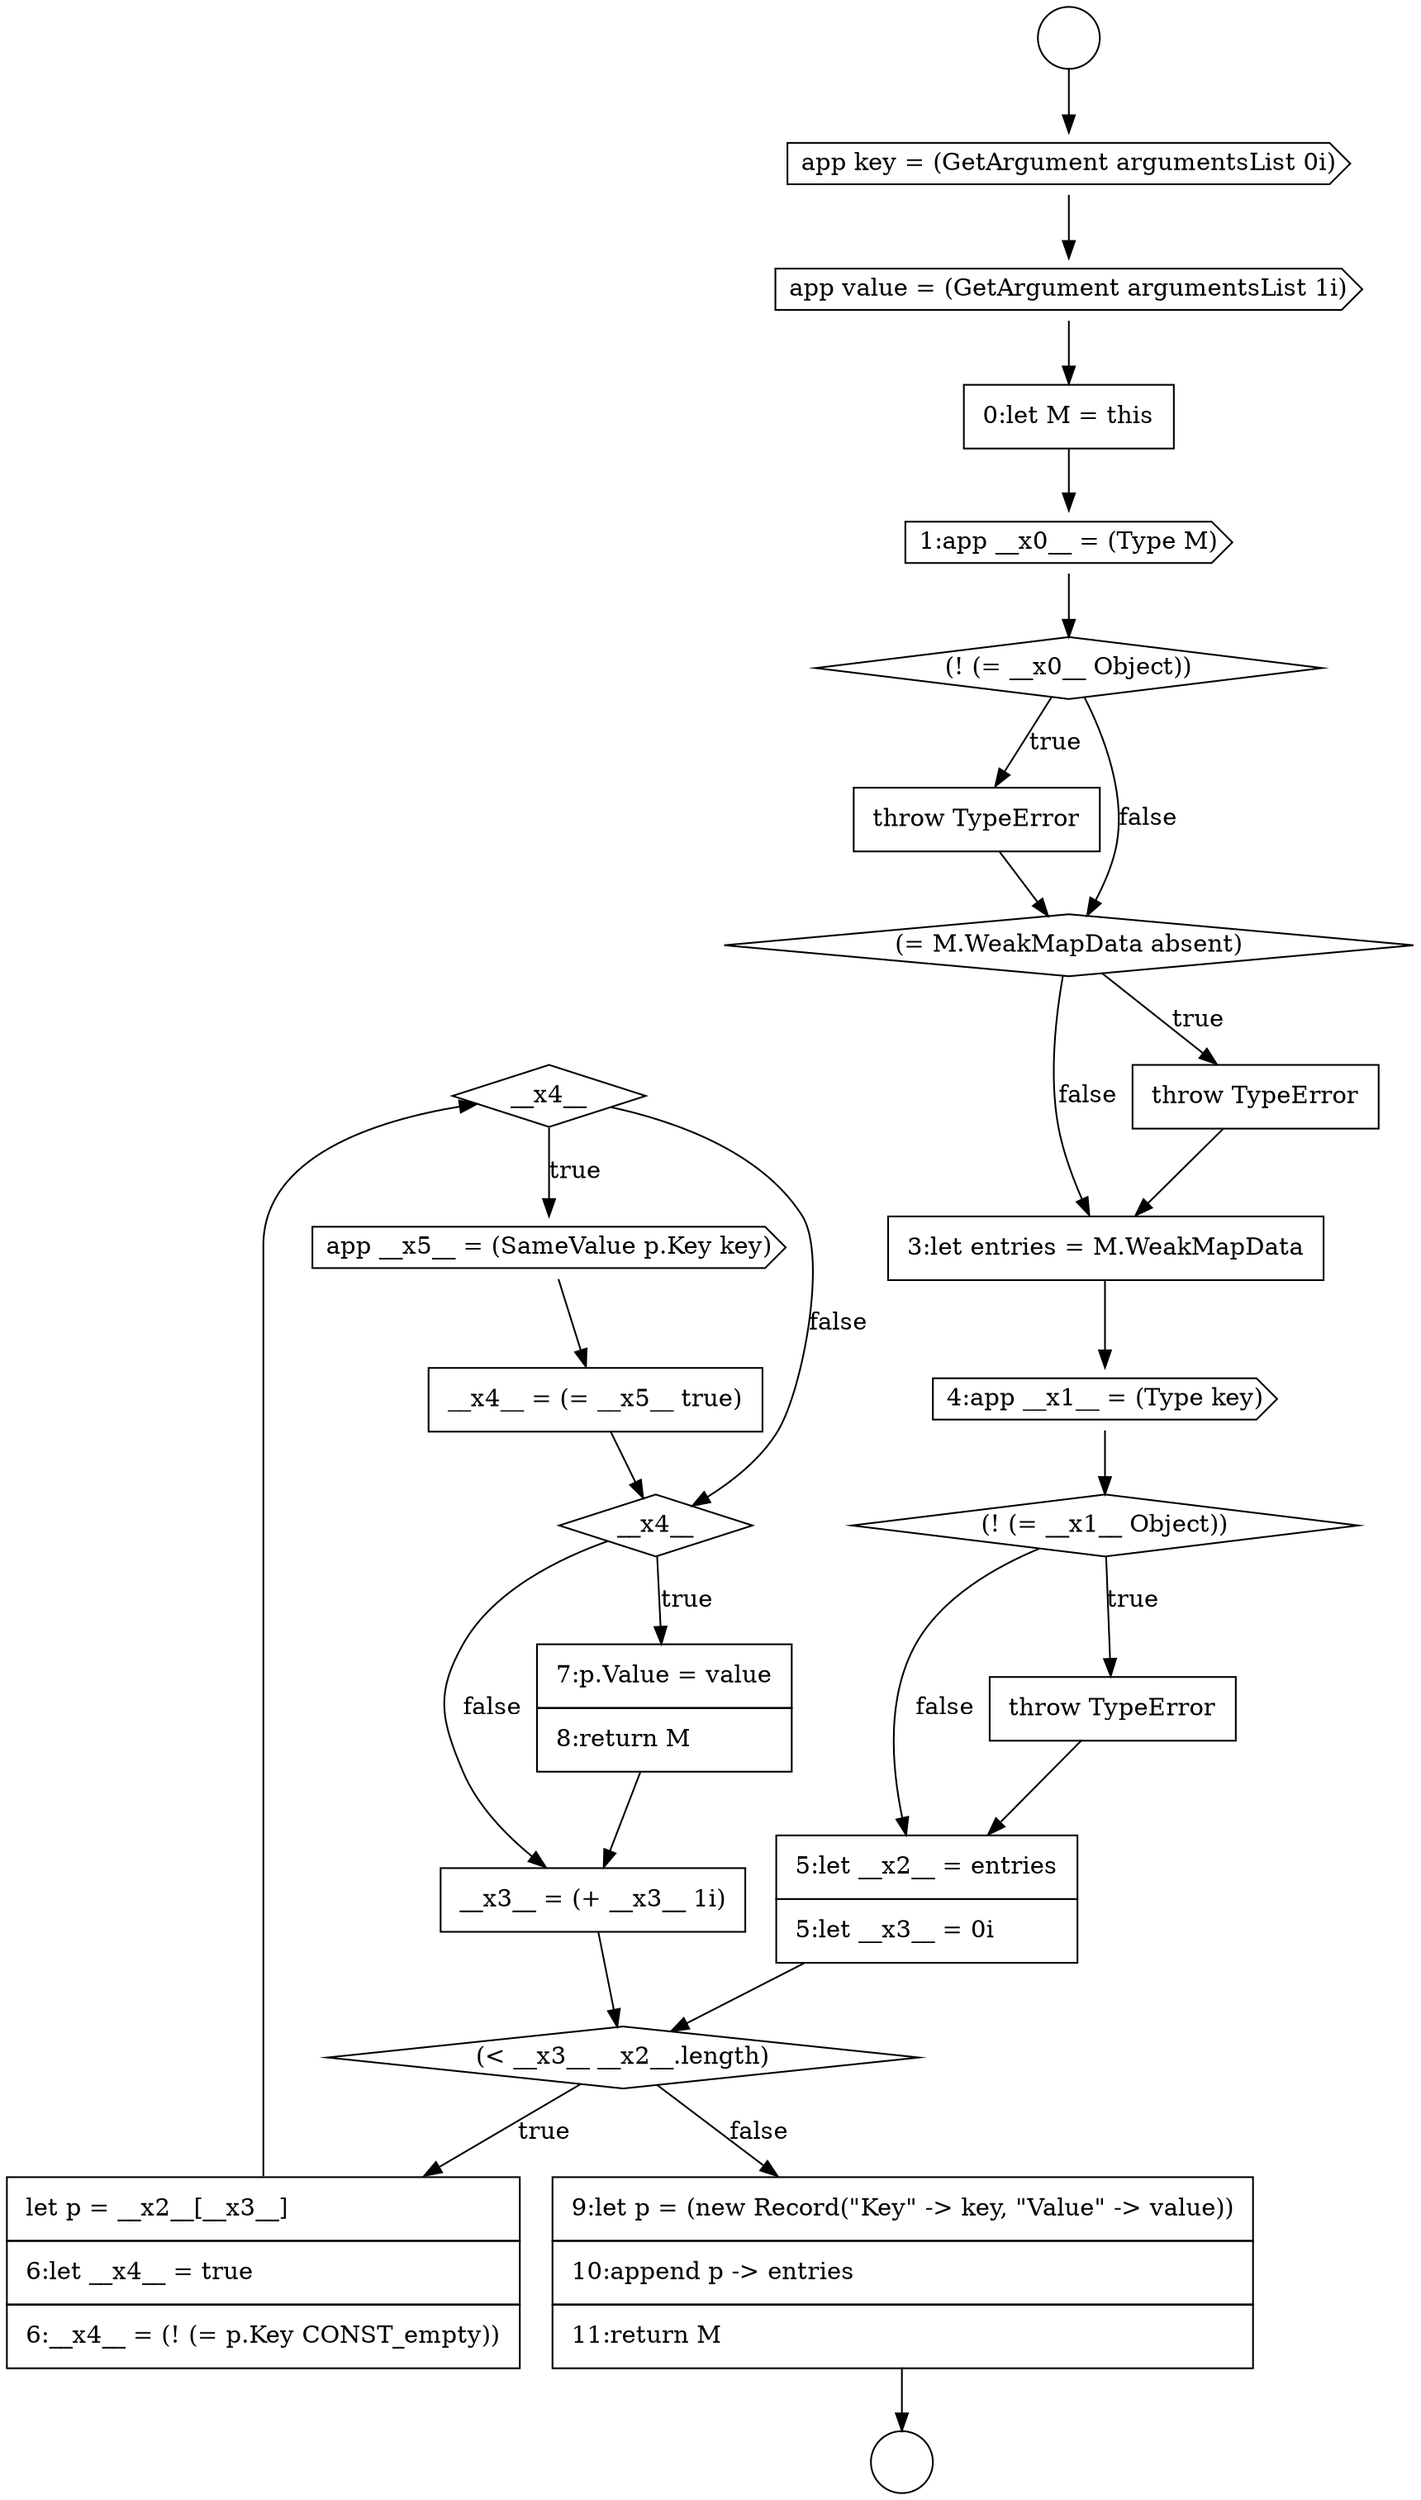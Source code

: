 digraph {
  node15541 [shape=diamond, label=<<font color="black">__x4__</font>> color="black" fillcolor="white" style=filled]
  node15536 [shape=diamond, label=<<font color="black">(! (= __x1__ Object))</font>> color="black" fillcolor="white" style=filled]
  node15542 [shape=cds, label=<<font color="black">app __x5__ = (SameValue p.Key key)</font>> color="black" fillcolor="white" style=filled]
  node15531 [shape=none, margin=0, label=<<font color="black">
    <table border="0" cellborder="1" cellspacing="0" cellpadding="10">
      <tr><td align="left">throw TypeError</td></tr>
    </table>
  </font>> color="black" fillcolor="white" style=filled]
  node15545 [shape=none, margin=0, label=<<font color="black">
    <table border="0" cellborder="1" cellspacing="0" cellpadding="10">
      <tr><td align="left">7:p.Value = value</td></tr>
      <tr><td align="left">8:return M</td></tr>
    </table>
  </font>> color="black" fillcolor="white" style=filled]
  node15530 [shape=diamond, label=<<font color="black">(! (= __x0__ Object))</font>> color="black" fillcolor="white" style=filled]
  node15525 [shape=circle label=" " color="black" fillcolor="white" style=filled]
  node15544 [shape=diamond, label=<<font color="black">__x4__</font>> color="black" fillcolor="white" style=filled]
  node15537 [shape=none, margin=0, label=<<font color="black">
    <table border="0" cellborder="1" cellspacing="0" cellpadding="10">
      <tr><td align="left">throw TypeError</td></tr>
    </table>
  </font>> color="black" fillcolor="white" style=filled]
  node15526 [shape=cds, label=<<font color="black">app key = (GetArgument argumentsList 0i)</font>> color="black" fillcolor="white" style=filled]
  node15532 [shape=diamond, label=<<font color="black">(= M.WeakMapData absent)</font>> color="black" fillcolor="white" style=filled]
  node15547 [shape=none, margin=0, label=<<font color="black">
    <table border="0" cellborder="1" cellspacing="0" cellpadding="10">
      <tr><td align="left">9:let p = (new Record(&quot;Key&quot; -&gt; key, &quot;Value&quot; -&gt; value))</td></tr>
      <tr><td align="left">10:append p -&gt; entries</td></tr>
      <tr><td align="left">11:return M</td></tr>
    </table>
  </font>> color="black" fillcolor="white" style=filled]
  node15527 [shape=cds, label=<<font color="black">app value = (GetArgument argumentsList 1i)</font>> color="black" fillcolor="white" style=filled]
  node15546 [shape=none, margin=0, label=<<font color="black">
    <table border="0" cellborder="1" cellspacing="0" cellpadding="10">
      <tr><td align="left">__x3__ = (+ __x3__ 1i)</td></tr>
    </table>
  </font>> color="black" fillcolor="white" style=filled]
  node15538 [shape=none, margin=0, label=<<font color="black">
    <table border="0" cellborder="1" cellspacing="0" cellpadding="10">
      <tr><td align="left">5:let __x2__ = entries</td></tr>
      <tr><td align="left">5:let __x3__ = 0i</td></tr>
    </table>
  </font>> color="black" fillcolor="white" style=filled]
  node15535 [shape=cds, label=<<font color="black">4:app __x1__ = (Type key)</font>> color="black" fillcolor="white" style=filled]
  node15543 [shape=none, margin=0, label=<<font color="black">
    <table border="0" cellborder="1" cellspacing="0" cellpadding="10">
      <tr><td align="left">__x4__ = (= __x5__ true)</td></tr>
    </table>
  </font>> color="black" fillcolor="white" style=filled]
  node15528 [shape=none, margin=0, label=<<font color="black">
    <table border="0" cellborder="1" cellspacing="0" cellpadding="10">
      <tr><td align="left">0:let M = this</td></tr>
    </table>
  </font>> color="black" fillcolor="white" style=filled]
  node15529 [shape=cds, label=<<font color="black">1:app __x0__ = (Type M)</font>> color="black" fillcolor="white" style=filled]
  node15534 [shape=none, margin=0, label=<<font color="black">
    <table border="0" cellborder="1" cellspacing="0" cellpadding="10">
      <tr><td align="left">3:let entries = M.WeakMapData</td></tr>
    </table>
  </font>> color="black" fillcolor="white" style=filled]
  node15539 [shape=diamond, label=<<font color="black">(&lt; __x3__ __x2__.length)</font>> color="black" fillcolor="white" style=filled]
  node15524 [shape=circle label=" " color="black" fillcolor="white" style=filled]
  node15540 [shape=none, margin=0, label=<<font color="black">
    <table border="0" cellborder="1" cellspacing="0" cellpadding="10">
      <tr><td align="left">let p = __x2__[__x3__]</td></tr>
      <tr><td align="left">6:let __x4__ = true</td></tr>
      <tr><td align="left">6:__x4__ = (! (= p.Key CONST_empty))</td></tr>
    </table>
  </font>> color="black" fillcolor="white" style=filled]
  node15533 [shape=none, margin=0, label=<<font color="black">
    <table border="0" cellborder="1" cellspacing="0" cellpadding="10">
      <tr><td align="left">throw TypeError</td></tr>
    </table>
  </font>> color="black" fillcolor="white" style=filled]
  node15538 -> node15539 [ color="black"]
  node15539 -> node15540 [label=<<font color="black">true</font>> color="black"]
  node15539 -> node15547 [label=<<font color="black">false</font>> color="black"]
  node15537 -> node15538 [ color="black"]
  node15535 -> node15536 [ color="black"]
  node15534 -> node15535 [ color="black"]
  node15544 -> node15545 [label=<<font color="black">true</font>> color="black"]
  node15544 -> node15546 [label=<<font color="black">false</font>> color="black"]
  node15533 -> node15534 [ color="black"]
  node15546 -> node15539 [ color="black"]
  node15531 -> node15532 [ color="black"]
  node15530 -> node15531 [label=<<font color="black">true</font>> color="black"]
  node15530 -> node15532 [label=<<font color="black">false</font>> color="black"]
  node15529 -> node15530 [ color="black"]
  node15545 -> node15546 [ color="black"]
  node15526 -> node15527 [ color="black"]
  node15540 -> node15541 [ color="black"]
  node15524 -> node15526 [ color="black"]
  node15527 -> node15528 [ color="black"]
  node15547 -> node15525 [ color="black"]
  node15528 -> node15529 [ color="black"]
  node15541 -> node15542 [label=<<font color="black">true</font>> color="black"]
  node15541 -> node15544 [label=<<font color="black">false</font>> color="black"]
  node15532 -> node15533 [label=<<font color="black">true</font>> color="black"]
  node15532 -> node15534 [label=<<font color="black">false</font>> color="black"]
  node15543 -> node15544 [ color="black"]
  node15536 -> node15537 [label=<<font color="black">true</font>> color="black"]
  node15536 -> node15538 [label=<<font color="black">false</font>> color="black"]
  node15542 -> node15543 [ color="black"]
}
